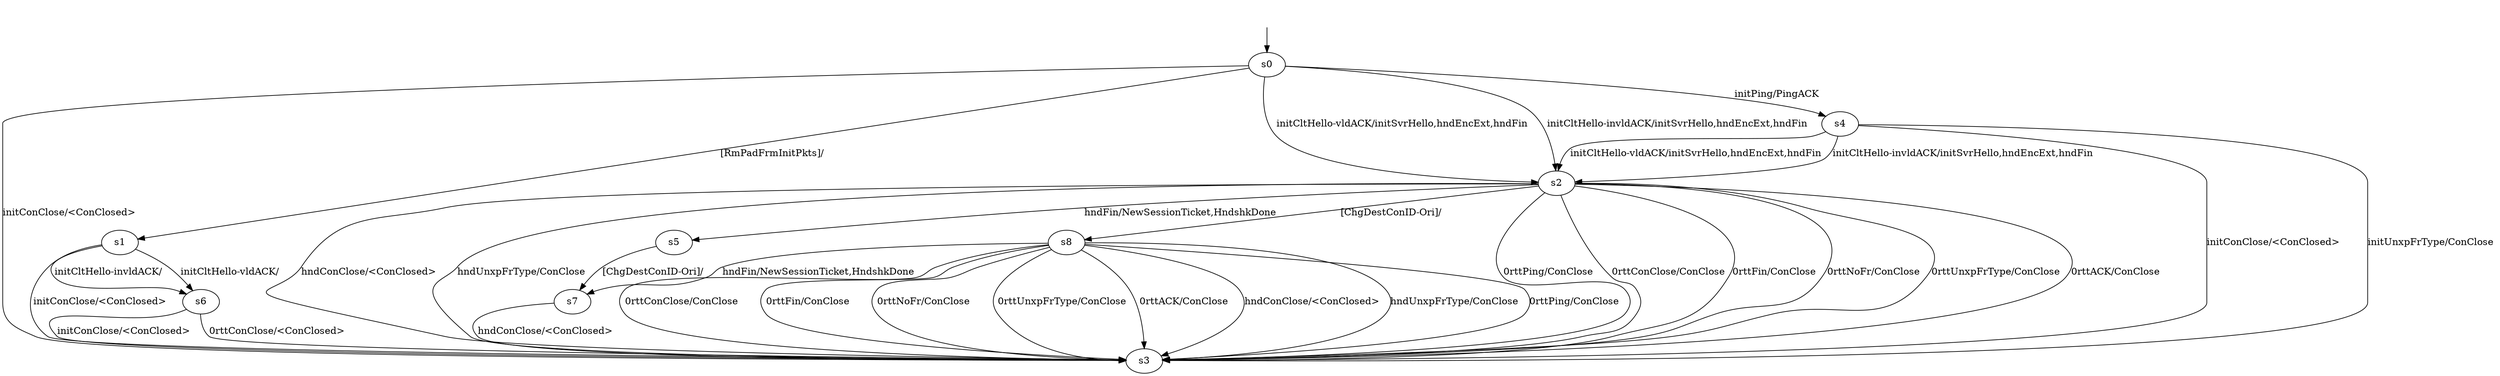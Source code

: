 digraph "../results/quiwiModels/quiwi-PSK-0/learnedModel" {
s0 [label=s0];
s1 [label=s1];
s2 [label=s2];
s3 [label=s3];
s4 [label=s4];
s5 [label=s5];
s6 [label=s6];
s7 [label=s7];
s8 [label=s8];
s0 -> s4  [label="initPing/PingACK "];
s0 -> s3  [label="initConClose/<ConClosed> "];
s0 -> s2  [label="initCltHello-vldACK/initSvrHello,hndEncExt,hndFin "];
s0 -> s2  [label="initCltHello-invldACK/initSvrHello,hndEncExt,hndFin "];
s0 -> s1  [label="[RmPadFrmInitPkts]/ "];
s1 -> s3  [label="initConClose/<ConClosed> "];
s1 -> s6  [label="initCltHello-vldACK/ "];
s1 -> s6  [label="initCltHello-invldACK/ "];
s2 -> s5  [label="hndFin/NewSessionTicket,HndshkDone "];
s2 -> s3  [label="hndConClose/<ConClosed> "];
s2 -> s3  [label="hndUnxpFrType/ConClose "];
s2 -> s3  [label="0rttPing/ConClose "];
s2 -> s3  [label="0rttConClose/ConClose "];
s2 -> s3  [label="0rttFin/ConClose "];
s2 -> s3  [label="0rttNoFr/ConClose "];
s2 -> s3  [label="0rttUnxpFrType/ConClose "];
s2 -> s3  [label="0rttACK/ConClose "];
s2 -> s8  [label="[ChgDestConID-Ori]/ "];
s4 -> s3  [label="initConClose/<ConClosed> "];
s4 -> s2  [label="initCltHello-vldACK/initSvrHello,hndEncExt,hndFin "];
s4 -> s2  [label="initCltHello-invldACK/initSvrHello,hndEncExt,hndFin "];
s4 -> s3  [label="initUnxpFrType/ConClose "];
s5 -> s7  [label="[ChgDestConID-Ori]/ "];
s6 -> s3  [label="initConClose/<ConClosed> "];
s6 -> s3  [label="0rttConClose/<ConClosed> "];
s7 -> s3  [label="hndConClose/<ConClosed> "];
s8 -> s7  [label="hndFin/NewSessionTicket,HndshkDone "];
s8 -> s3  [label="hndConClose/<ConClosed> "];
s8 -> s3  [label="hndUnxpFrType/ConClose "];
s8 -> s3  [label="0rttPing/ConClose "];
s8 -> s3  [label="0rttConClose/ConClose "];
s8 -> s3  [label="0rttFin/ConClose "];
s8 -> s3  [label="0rttNoFr/ConClose "];
s8 -> s3  [label="0rttUnxpFrType/ConClose "];
s8 -> s3  [label="0rttACK/ConClose "];
__start0 [label="", shape=none];
__start0 -> s0  [label=""];
}
